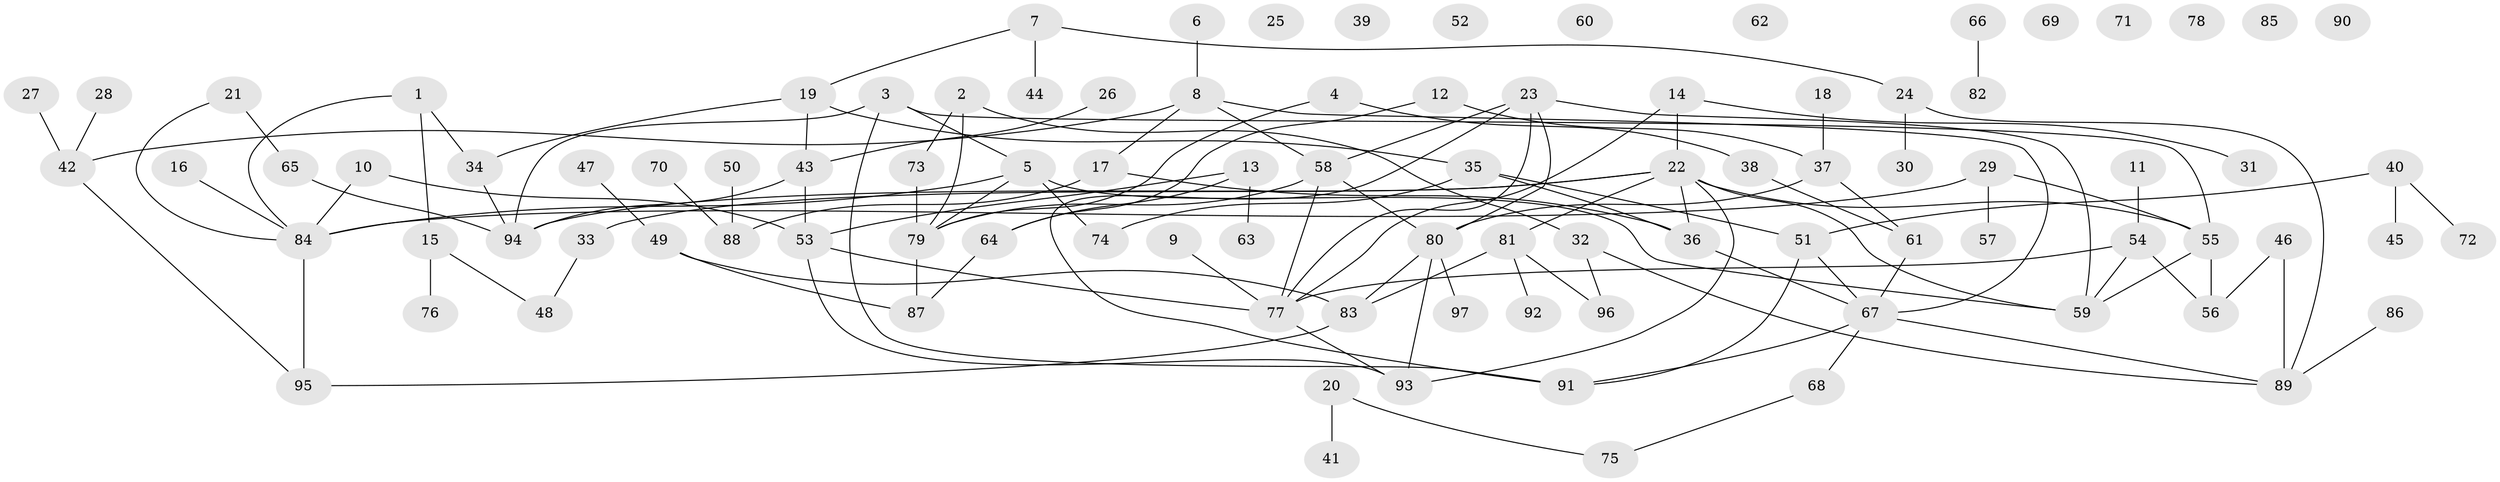 // coarse degree distribution, {3: 0.25, 1: 0.25, 9: 0.07142857142857142, 2: 0.21428571428571427, 5: 0.03571428571428571, 6: 0.07142857142857142, 8: 0.03571428571428571, 10: 0.03571428571428571, 11: 0.03571428571428571}
// Generated by graph-tools (version 1.1) at 2025/35/03/04/25 23:35:53]
// undirected, 97 vertices, 125 edges
graph export_dot {
  node [color=gray90,style=filled];
  1;
  2;
  3;
  4;
  5;
  6;
  7;
  8;
  9;
  10;
  11;
  12;
  13;
  14;
  15;
  16;
  17;
  18;
  19;
  20;
  21;
  22;
  23;
  24;
  25;
  26;
  27;
  28;
  29;
  30;
  31;
  32;
  33;
  34;
  35;
  36;
  37;
  38;
  39;
  40;
  41;
  42;
  43;
  44;
  45;
  46;
  47;
  48;
  49;
  50;
  51;
  52;
  53;
  54;
  55;
  56;
  57;
  58;
  59;
  60;
  61;
  62;
  63;
  64;
  65;
  66;
  67;
  68;
  69;
  70;
  71;
  72;
  73;
  74;
  75;
  76;
  77;
  78;
  79;
  80;
  81;
  82;
  83;
  84;
  85;
  86;
  87;
  88;
  89;
  90;
  91;
  92;
  93;
  94;
  95;
  96;
  97;
  1 -- 15;
  1 -- 34;
  1 -- 84;
  2 -- 32;
  2 -- 73;
  2 -- 79;
  3 -- 5;
  3 -- 55;
  3 -- 91;
  3 -- 94;
  4 -- 38;
  4 -- 79;
  5 -- 59;
  5 -- 74;
  5 -- 79;
  5 -- 84;
  6 -- 8;
  7 -- 19;
  7 -- 24;
  7 -- 44;
  8 -- 17;
  8 -- 42;
  8 -- 58;
  8 -- 67;
  9 -- 77;
  10 -- 53;
  10 -- 84;
  11 -- 54;
  12 -- 37;
  12 -- 64;
  13 -- 53;
  13 -- 63;
  13 -- 64;
  14 -- 22;
  14 -- 31;
  14 -- 77;
  15 -- 48;
  15 -- 76;
  16 -- 84;
  17 -- 36;
  17 -- 88;
  18 -- 37;
  19 -- 34;
  19 -- 35;
  19 -- 43;
  20 -- 41;
  20 -- 75;
  21 -- 65;
  21 -- 84;
  22 -- 33;
  22 -- 36;
  22 -- 55;
  22 -- 59;
  22 -- 81;
  22 -- 93;
  22 -- 94;
  23 -- 58;
  23 -- 59;
  23 -- 77;
  23 -- 80;
  23 -- 91;
  24 -- 30;
  24 -- 89;
  26 -- 43;
  27 -- 42;
  28 -- 42;
  29 -- 55;
  29 -- 57;
  29 -- 84;
  32 -- 89;
  32 -- 96;
  33 -- 48;
  34 -- 94;
  35 -- 36;
  35 -- 51;
  35 -- 74;
  36 -- 67;
  37 -- 61;
  37 -- 80;
  38 -- 61;
  40 -- 45;
  40 -- 51;
  40 -- 72;
  42 -- 95;
  43 -- 53;
  43 -- 94;
  46 -- 56;
  46 -- 89;
  47 -- 49;
  49 -- 83;
  49 -- 87;
  50 -- 88;
  51 -- 67;
  51 -- 91;
  53 -- 77;
  53 -- 93;
  54 -- 56;
  54 -- 59;
  54 -- 77;
  55 -- 56;
  55 -- 59;
  58 -- 77;
  58 -- 79;
  58 -- 80;
  61 -- 67;
  64 -- 87;
  65 -- 94;
  66 -- 82;
  67 -- 68;
  67 -- 89;
  67 -- 91;
  68 -- 75;
  70 -- 88;
  73 -- 79;
  77 -- 93;
  79 -- 87;
  80 -- 83;
  80 -- 93;
  80 -- 97;
  81 -- 83;
  81 -- 92;
  81 -- 96;
  83 -- 95;
  84 -- 95;
  86 -- 89;
}
